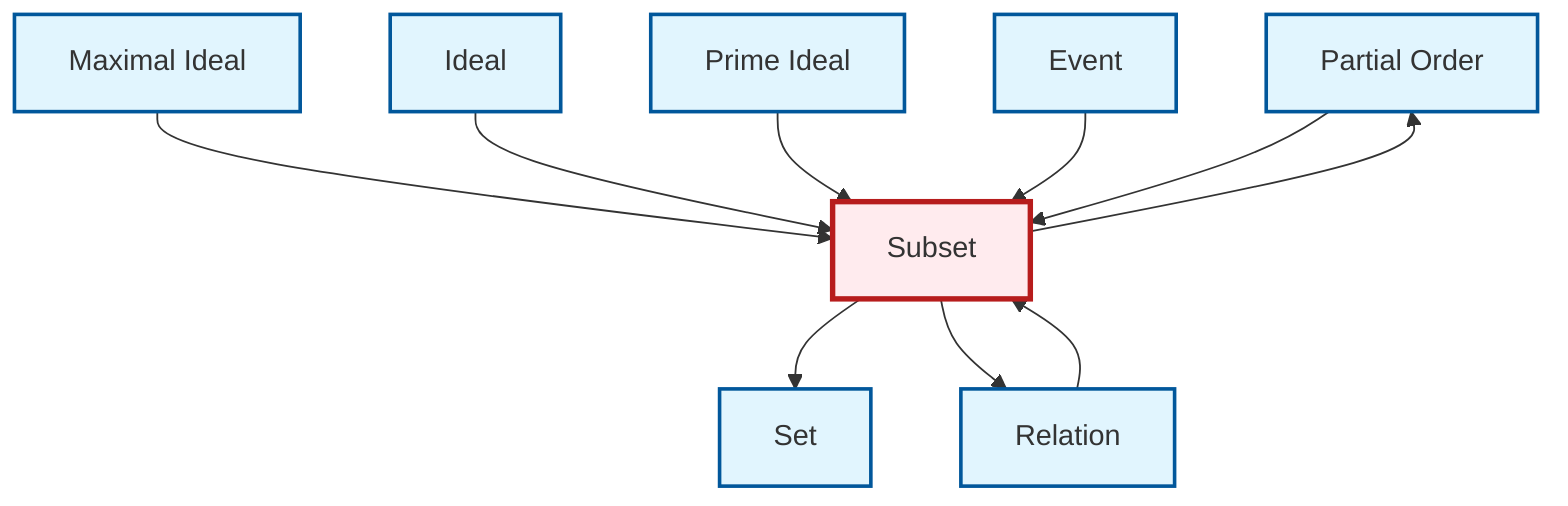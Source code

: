 graph TD
    classDef definition fill:#e1f5fe,stroke:#01579b,stroke-width:2px
    classDef theorem fill:#f3e5f5,stroke:#4a148c,stroke-width:2px
    classDef axiom fill:#fff3e0,stroke:#e65100,stroke-width:2px
    classDef example fill:#e8f5e9,stroke:#1b5e20,stroke-width:2px
    classDef current fill:#ffebee,stroke:#b71c1c,stroke-width:3px
    def-partial-order["Partial Order"]:::definition
    def-prime-ideal["Prime Ideal"]:::definition
    def-subset["Subset"]:::definition
    def-relation["Relation"]:::definition
    def-ideal["Ideal"]:::definition
    def-maximal-ideal["Maximal Ideal"]:::definition
    def-set["Set"]:::definition
    def-event["Event"]:::definition
    def-subset --> def-set
    def-maximal-ideal --> def-subset
    def-relation --> def-subset
    def-subset --> def-relation
    def-ideal --> def-subset
    def-prime-ideal --> def-subset
    def-event --> def-subset
    def-subset --> def-partial-order
    def-partial-order --> def-subset
    class def-subset current